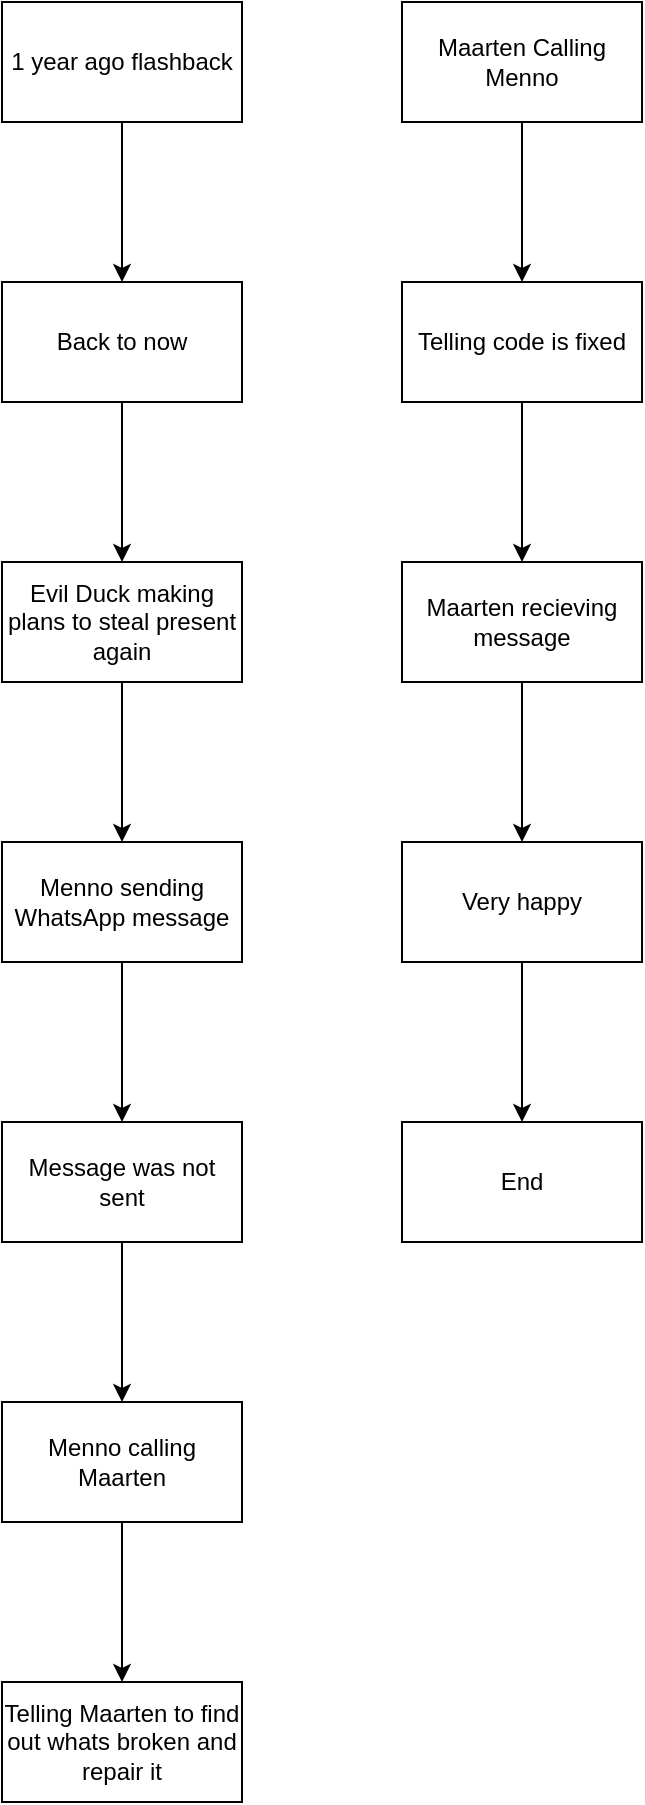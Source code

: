 <mxfile>
    <diagram id="tRi9RlpSvUUYE3sHr_oo" name="Page-1">
        <mxGraphModel dx="840" dy="603" grid="1" gridSize="10" guides="1" tooltips="1" connect="1" arrows="1" fold="1" page="1" pageScale="1" pageWidth="827" pageHeight="1169" math="0" shadow="0">
            <root>
                <mxCell id="0"/>
                <mxCell id="1" parent="0"/>
                <mxCell id="30" value="" style="edgeStyle=none;html=1;" edge="1" parent="1" source="2" target="29">
                    <mxGeometry relative="1" as="geometry"/>
                </mxCell>
                <mxCell id="2" value="1 year ago flashback" style="rounded=0;whiteSpace=wrap;html=1;" parent="1" vertex="1">
                    <mxGeometry x="40" y="40" width="120" height="60" as="geometry"/>
                </mxCell>
                <mxCell id="40" value="" style="edgeStyle=none;html=1;" edge="1" parent="1" source="29" target="39">
                    <mxGeometry relative="1" as="geometry"/>
                </mxCell>
                <mxCell id="29" value="Back to now" style="rounded=0;whiteSpace=wrap;html=1;" vertex="1" parent="1">
                    <mxGeometry x="40" y="180" width="120" height="60" as="geometry"/>
                </mxCell>
                <mxCell id="42" value="" style="edgeStyle=none;html=1;" edge="1" parent="1" source="39" target="41">
                    <mxGeometry relative="1" as="geometry"/>
                </mxCell>
                <mxCell id="39" value="Evil Duck making plans to steal present again" style="rounded=0;whiteSpace=wrap;html=1;" vertex="1" parent="1">
                    <mxGeometry x="40" y="320" width="120" height="60" as="geometry"/>
                </mxCell>
                <mxCell id="44" value="" style="edgeStyle=none;html=1;" edge="1" parent="1" source="41" target="43">
                    <mxGeometry relative="1" as="geometry"/>
                </mxCell>
                <mxCell id="41" value="Menno sending WhatsApp message" style="rounded=0;whiteSpace=wrap;html=1;" vertex="1" parent="1">
                    <mxGeometry x="40" y="460" width="120" height="60" as="geometry"/>
                </mxCell>
                <mxCell id="46" value="" style="edgeStyle=none;html=1;" edge="1" parent="1" source="43" target="45">
                    <mxGeometry relative="1" as="geometry"/>
                </mxCell>
                <mxCell id="43" value="Message was not sent" style="rounded=0;whiteSpace=wrap;html=1;" vertex="1" parent="1">
                    <mxGeometry x="40" y="600" width="120" height="60" as="geometry"/>
                </mxCell>
                <mxCell id="48" value="" style="edgeStyle=none;html=1;" edge="1" parent="1" source="45" target="47">
                    <mxGeometry relative="1" as="geometry"/>
                </mxCell>
                <mxCell id="45" value="Menno calling Maarten" style="rounded=0;whiteSpace=wrap;html=1;" vertex="1" parent="1">
                    <mxGeometry x="40" y="740" width="120" height="60" as="geometry"/>
                </mxCell>
                <mxCell id="47" value="Telling Maarten to find out whats broken and repair it" style="rounded=0;whiteSpace=wrap;html=1;" vertex="1" parent="1">
                    <mxGeometry x="40" y="880" width="120" height="60" as="geometry"/>
                </mxCell>
                <mxCell id="49" value="" style="edgeStyle=none;html=1;" edge="1" source="50" target="52" parent="1">
                    <mxGeometry relative="1" as="geometry"/>
                </mxCell>
                <mxCell id="50" value="Maarten Calling Menno" style="rounded=0;whiteSpace=wrap;html=1;" vertex="1" parent="1">
                    <mxGeometry x="240" y="40" width="120" height="60" as="geometry"/>
                </mxCell>
                <mxCell id="51" value="" style="edgeStyle=none;html=1;" edge="1" source="52" target="54" parent="1">
                    <mxGeometry relative="1" as="geometry"/>
                </mxCell>
                <mxCell id="52" value="Telling code is fixed" style="rounded=0;whiteSpace=wrap;html=1;" vertex="1" parent="1">
                    <mxGeometry x="240" y="180" width="120" height="60" as="geometry"/>
                </mxCell>
                <mxCell id="53" value="" style="edgeStyle=none;html=1;" edge="1" source="54" target="56" parent="1">
                    <mxGeometry relative="1" as="geometry"/>
                </mxCell>
                <mxCell id="54" value="Maarten recieving message" style="rounded=0;whiteSpace=wrap;html=1;" vertex="1" parent="1">
                    <mxGeometry x="240" y="320" width="120" height="60" as="geometry"/>
                </mxCell>
                <mxCell id="55" value="" style="edgeStyle=none;html=1;" edge="1" source="56" target="58" parent="1">
                    <mxGeometry relative="1" as="geometry"/>
                </mxCell>
                <mxCell id="56" value="Very happy" style="rounded=0;whiteSpace=wrap;html=1;" vertex="1" parent="1">
                    <mxGeometry x="240" y="460" width="120" height="60" as="geometry"/>
                </mxCell>
                <mxCell id="58" value="End" style="rounded=0;whiteSpace=wrap;html=1;" vertex="1" parent="1">
                    <mxGeometry x="240" y="600" width="120" height="60" as="geometry"/>
                </mxCell>
            </root>
        </mxGraphModel>
    </diagram>
</mxfile>
